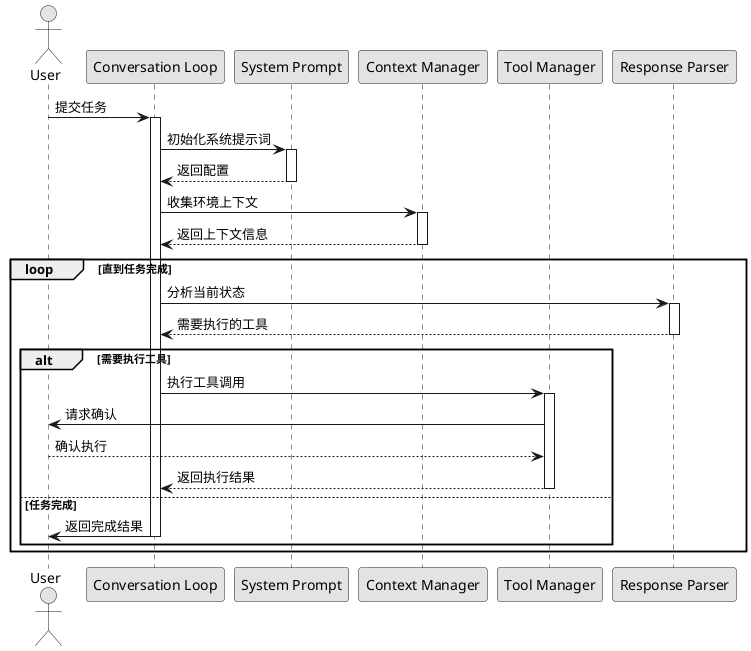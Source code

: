 @startuml AI Agent Sequence

' 样式设置
skinparam monochrome true
skinparam shadowing false

actor User
participant "Conversation Loop" as CL
participant "System Prompt" as SP
participant "Context Manager" as CM
participant "Tool Manager" as TM
participant "Response Parser" as RP

' 初始化流程
User -> CL: 提交任务
activate CL

CL -> SP: 初始化系统提示词
activate SP
SP --> CL: 返回配置
deactivate SP

CL -> CM: 收集环境上下文
activate CM
CM --> CL: 返回上下文信息
deactivate CM

' 工具执行循环
loop 直到任务完成
    CL -> RP: 分析当前状态
    activate RP
    RP --> CL: 需要执行的工具
    deactivate RP
    
    alt 需要执行工具
        CL -> TM: 执行工具调用
        activate TM
        TM -> User: 请求确认
        User --> TM: 确认执行
        TM --> CL: 返回执行结果
        deactivate TM
    else 任务完成
        CL -> User: 返回完成结果
        deactivate CL
    end
end

@enduml 